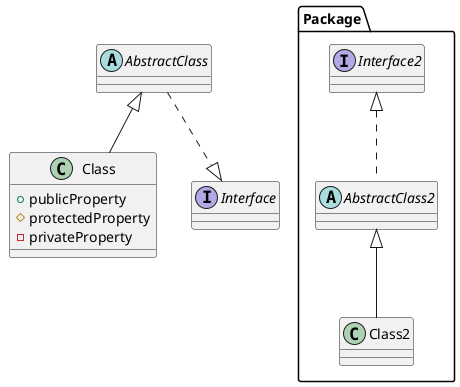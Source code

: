 @startuml
class Class {
    + publicProperty
    # protectedProperty
    - privateProperty
}
abstract class AbstractClass
interface Interface

AbstractClass<|-- Class
AbstractClass..|> Interface

package Package {
    interface Interface2
    abstract class AbstractClass2 implements Interface2
    class Class2 extends AbstractClass2
}
@enduml
